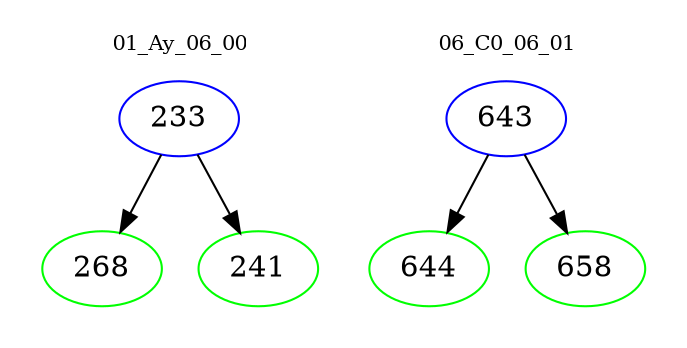 digraph{
subgraph cluster_0 {
color = white
label = "01_Ay_06_00";
fontsize=10;
T0_233 [label="233", color="blue"]
T0_233 -> T0_268 [color="black"]
T0_268 [label="268", color="green"]
T0_233 -> T0_241 [color="black"]
T0_241 [label="241", color="green"]
}
subgraph cluster_1 {
color = white
label = "06_C0_06_01";
fontsize=10;
T1_643 [label="643", color="blue"]
T1_643 -> T1_644 [color="black"]
T1_644 [label="644", color="green"]
T1_643 -> T1_658 [color="black"]
T1_658 [label="658", color="green"]
}
}
